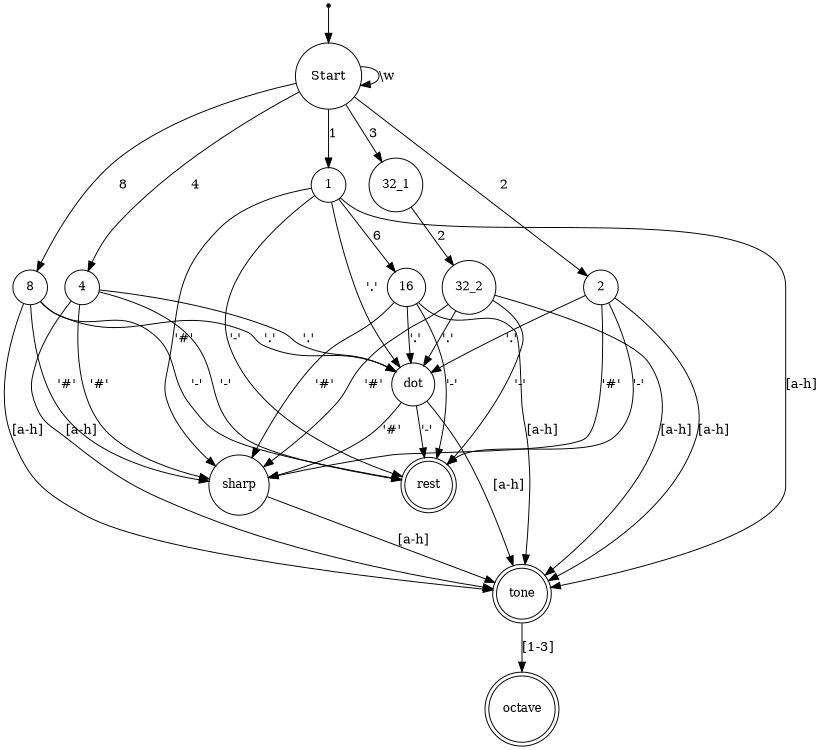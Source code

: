 digraph finite_state_machine {
    rankdir=TB;
    size="8,5";

    node [shape = point ] init;

    node [shape = circle, label="Start", fontsize=14] Start;
    node [shape = circle, label="1", fontsize=12] whole;
    node [shape = circle, label="2", fontsize=12] half;
    node [shape = circle, label="4", fontsize=12] quarter;
    node [shape = circle, label="8", fontsize=12] eighth;
    node [shape = circle, label="16", fontsize=12] sixteenth;
    node [shape = circle, label="32_1", fontsize=12] thirty_second_1;
    node [shape = circle, label="32_2", fontsize=12] thirty_second_2;
    node [shape = circle, label="dot", fontsize=12] dot;
    node [shape = circle, label="sharp", fontsize=12] sharp;
    node [shape = circle, label="tone", fontsize=12, peripheries=2] tone;
    node [shape = circle, label="rest", fontsize=12] rest;
    node [shape = circle, label="octave", fontsize=12] octave;

    init -> Start;

    Start -> Start [ label = "\\w" ];
    Start -> whole [ label = "1" ];
    Start -> half [ label = "2" ];
    Start -> quarter [ label = "4" ];
    Start -> eighth [ label = "8" ];
    Start -> thirty_second_1 [ label = "3" ];
    
    whole -> sixteenth [ label = "6" ];
    thirty_second_1 -> thirty_second_2 [ label = "2" ];

    whole -> dot [ label = "'.'"];
    half -> dot [ label = "'.'"];
    quarter -> dot [ label = "'.'"];
    eighth -> dot [ label = "'.'"];
    sixteenth -> dot [ label = "'.'"];
    thirty_second_2 -> dot [ label = "'.'"];

    whole -> sharp [ label = "'#'"];
    half -> sharp [ label = "'#'"];
    quarter -> sharp [ label = "'#'"];
    eighth -> sharp [ label = "'#'"];
    sixteenth -> sharp [ label = "'#'"];
    thirty_second_2 -> sharp [ label = "'#'"];

    whole -> tone [ label = "[a-h]"];
    half -> tone [ label = "[a-h]"];
    quarter -> tone [ label = "[a-h]"];
    eighth -> tone [ label = "[a-h]"];
    sixteenth -> tone [ label = "[a-h]"];
    thirty_second_2 -> tone [ label = "[a-h]"];

    whole -> rest [ label = "'-'"];
    half -> rest [ label = "'-'"];
    quarter -> rest [ label = "'-'"];
    eighth -> rest [ label = "'-'"];
    sixteenth -> rest [ label = "'-'"];
    thirty_second_2 -> rest [ label = "'-'"];

    dot -> sharp [ label = "'#'" ];
    dot -> tone [ label = "[a-h]" ];
    dot -> rest [ label = "'-'" ];

    sharp -> tone [ label = "[a-h]" ];

    tone -> octave [ label = "[1-3]" ];
}